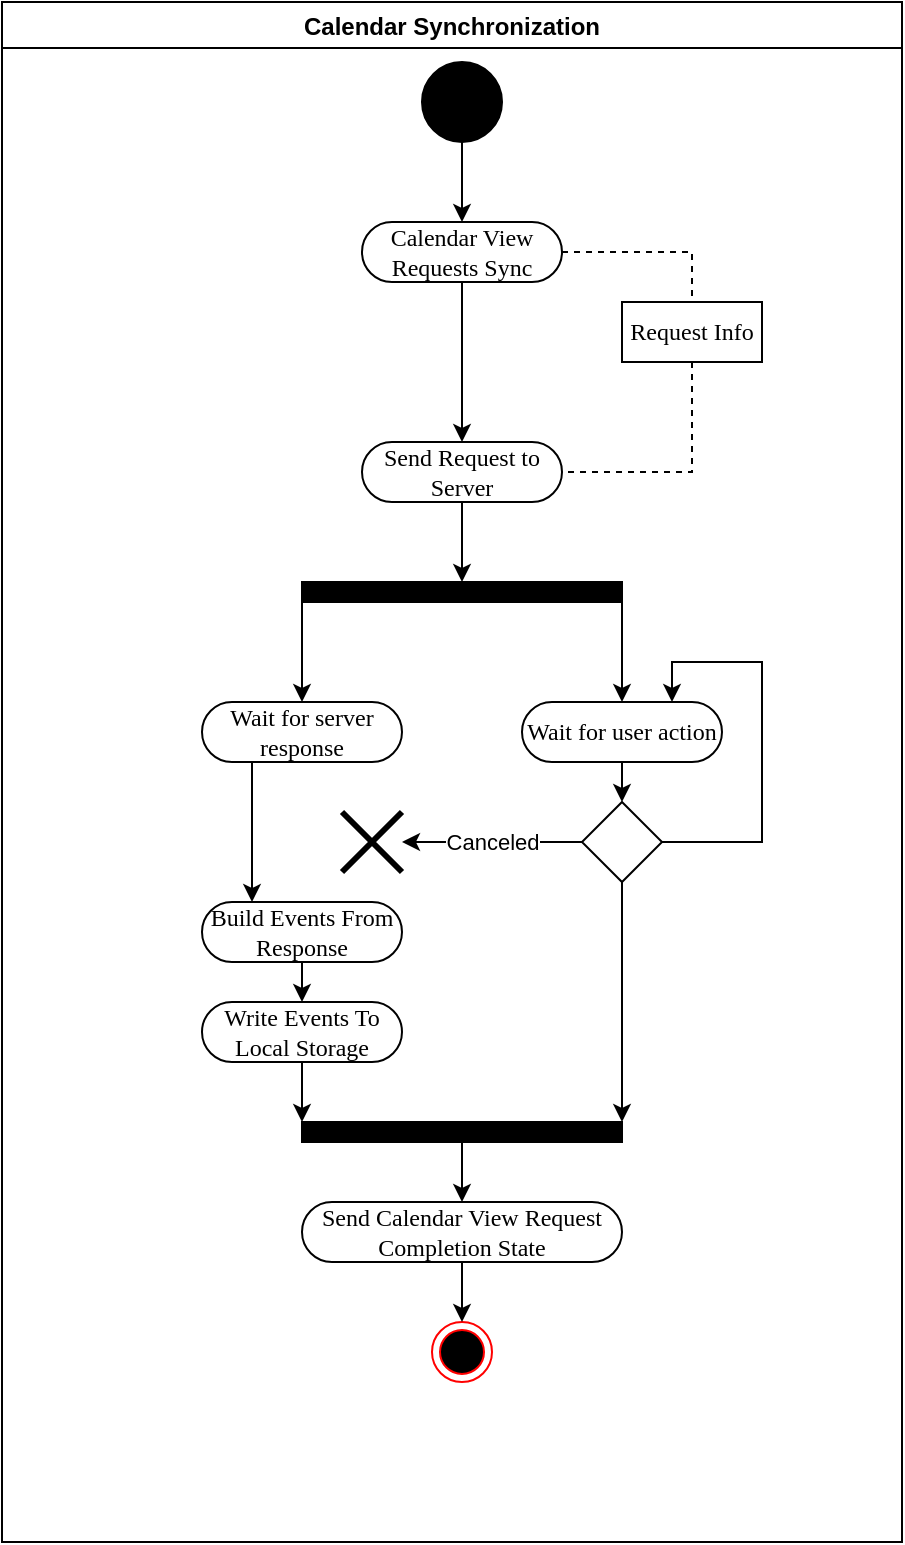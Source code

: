 <mxfile version="15.3.5" type="github">
  <diagram name="Page-1" id="0783ab3e-0a74-02c8-0abd-f7b4e66b4bec">
    <mxGraphModel dx="1220" dy="1112" grid="1" gridSize="10" guides="1" tooltips="1" connect="1" arrows="1" fold="1" page="1" pageScale="1" pageWidth="850" pageHeight="1100" background="none" math="0" shadow="0">
      <root>
        <mxCell id="0" />
        <mxCell id="1" parent="0" />
        <mxCell id="7F5JtFXLiwFMcXX8KLBU-23" value="Calendar Synchronization" style="swimlane;" parent="1" vertex="1">
          <mxGeometry x="100" y="350" width="450" height="770" as="geometry" />
        </mxCell>
        <mxCell id="7F5JtFXLiwFMcXX8KLBU-24" style="edgeStyle=orthogonalEdgeStyle;rounded=0;orthogonalLoop=1;jettySize=auto;html=1;exitX=0.5;exitY=1;exitDx=0;exitDy=0;entryX=0.5;entryY=0;entryDx=0;entryDy=0;endArrow=classic;endFill=1;" parent="7F5JtFXLiwFMcXX8KLBU-23" source="7F5JtFXLiwFMcXX8KLBU-14" target="7F5JtFXLiwFMcXX8KLBU-17" edge="1">
          <mxGeometry relative="1" as="geometry" />
        </mxCell>
        <mxCell id="7F5JtFXLiwFMcXX8KLBU-14" value="" style="ellipse;whiteSpace=wrap;html=1;rounded=0;shadow=0;comic=0;labelBackgroundColor=none;strokeWidth=1;fillColor=#000000;fontFamily=Verdana;fontSize=12;align=center;" parent="7F5JtFXLiwFMcXX8KLBU-23" vertex="1">
          <mxGeometry x="210" y="30" width="40" height="40" as="geometry" />
        </mxCell>
        <mxCell id="7F5JtFXLiwFMcXX8KLBU-17" value="Calendar View Requests Sync" style="rounded=1;whiteSpace=wrap;html=1;shadow=0;comic=0;labelBackgroundColor=none;strokeWidth=1;fontFamily=Verdana;fontSize=12;align=center;arcSize=50;" parent="7F5JtFXLiwFMcXX8KLBU-23" vertex="1">
          <mxGeometry x="180" y="110" width="100" height="30" as="geometry" />
        </mxCell>
        <mxCell id="7F5JtFXLiwFMcXX8KLBU-19" value="Send Request to Server" style="rounded=1;whiteSpace=wrap;html=1;shadow=0;comic=0;labelBackgroundColor=none;strokeWidth=1;fontFamily=Verdana;fontSize=12;align=center;arcSize=50;" parent="7F5JtFXLiwFMcXX8KLBU-23" vertex="1">
          <mxGeometry x="180" y="220" width="100" height="30" as="geometry" />
        </mxCell>
        <mxCell id="7F5JtFXLiwFMcXX8KLBU-15" style="edgeStyle=orthogonalEdgeStyle;rounded=0;orthogonalLoop=1;jettySize=auto;html=1;exitX=0.5;exitY=1;exitDx=0;exitDy=0;entryX=0.5;entryY=0;entryDx=0;entryDy=0;" parent="7F5JtFXLiwFMcXX8KLBU-23" source="7F5JtFXLiwFMcXX8KLBU-17" target="7F5JtFXLiwFMcXX8KLBU-19" edge="1">
          <mxGeometry relative="1" as="geometry" />
        </mxCell>
        <mxCell id="7F5JtFXLiwFMcXX8KLBU-20" style="edgeStyle=orthogonalEdgeStyle;rounded=0;orthogonalLoop=1;jettySize=auto;html=1;exitX=0.5;exitY=1;exitDx=0;exitDy=0;entryX=1;entryY=0.5;entryDx=0;entryDy=0;dashed=1;endArrow=none;endFill=0;" parent="7F5JtFXLiwFMcXX8KLBU-23" source="7F5JtFXLiwFMcXX8KLBU-21" target="7F5JtFXLiwFMcXX8KLBU-19" edge="1">
          <mxGeometry relative="1" as="geometry" />
        </mxCell>
        <mxCell id="7F5JtFXLiwFMcXX8KLBU-21" value="Request Info" style="rounded=0;whiteSpace=wrap;html=1;shadow=0;comic=0;labelBackgroundColor=none;strokeWidth=1;fontFamily=Verdana;fontSize=12;align=center;arcSize=50;" parent="7F5JtFXLiwFMcXX8KLBU-23" vertex="1">
          <mxGeometry x="310" y="150" width="70" height="30" as="geometry" />
        </mxCell>
        <mxCell id="7F5JtFXLiwFMcXX8KLBU-16" style="edgeStyle=orthogonalEdgeStyle;rounded=0;orthogonalLoop=1;jettySize=auto;html=1;exitX=1;exitY=0.5;exitDx=0;exitDy=0;entryX=0.5;entryY=0;entryDx=0;entryDy=0;dashed=1;endArrow=none;endFill=0;" parent="7F5JtFXLiwFMcXX8KLBU-23" source="7F5JtFXLiwFMcXX8KLBU-17" target="7F5JtFXLiwFMcXX8KLBU-21" edge="1">
          <mxGeometry relative="1" as="geometry" />
        </mxCell>
        <mxCell id="7F5JtFXLiwFMcXX8KLBU-26" style="edgeStyle=orthogonalEdgeStyle;rounded=0;orthogonalLoop=1;jettySize=auto;html=1;exitX=0;exitY=1;exitDx=0;exitDy=0;entryX=0.5;entryY=0;entryDx=0;entryDy=0;endArrow=classic;endFill=1;" parent="7F5JtFXLiwFMcXX8KLBU-23" source="7F5JtFXLiwFMcXX8KLBU-22" target="7F5JtFXLiwFMcXX8KLBU-25" edge="1">
          <mxGeometry relative="1" as="geometry" />
        </mxCell>
        <mxCell id="7F5JtFXLiwFMcXX8KLBU-29" style="edgeStyle=orthogonalEdgeStyle;rounded=0;orthogonalLoop=1;jettySize=auto;html=1;exitX=1;exitY=1;exitDx=0;exitDy=0;entryX=0.5;entryY=0;entryDx=0;entryDy=0;endArrow=classic;endFill=1;" parent="7F5JtFXLiwFMcXX8KLBU-23" source="7F5JtFXLiwFMcXX8KLBU-22" target="7F5JtFXLiwFMcXX8KLBU-27" edge="1">
          <mxGeometry relative="1" as="geometry" />
        </mxCell>
        <mxCell id="7F5JtFXLiwFMcXX8KLBU-22" value="" style="whiteSpace=wrap;html=1;rounded=0;shadow=0;comic=0;labelBackgroundColor=none;strokeWidth=1;fillColor=#000000;fontFamily=Verdana;fontSize=12;align=center;rotation=0;" parent="7F5JtFXLiwFMcXX8KLBU-23" vertex="1">
          <mxGeometry x="150" y="290" width="160" height="10" as="geometry" />
        </mxCell>
        <mxCell id="7F5JtFXLiwFMcXX8KLBU-18" style="edgeStyle=orthogonalEdgeStyle;rounded=0;orthogonalLoop=1;jettySize=auto;html=1;exitX=0.5;exitY=1;exitDx=0;exitDy=0;entryX=0.5;entryY=0;entryDx=0;entryDy=0;endArrow=classic;endFill=1;" parent="7F5JtFXLiwFMcXX8KLBU-23" source="7F5JtFXLiwFMcXX8KLBU-19" target="7F5JtFXLiwFMcXX8KLBU-22" edge="1">
          <mxGeometry relative="1" as="geometry" />
        </mxCell>
        <mxCell id="7F5JtFXLiwFMcXX8KLBU-46" style="edgeStyle=orthogonalEdgeStyle;rounded=0;orthogonalLoop=1;jettySize=auto;html=1;exitX=0.25;exitY=1;exitDx=0;exitDy=0;entryX=0.25;entryY=0;entryDx=0;entryDy=0;endArrow=classic;endFill=1;" parent="7F5JtFXLiwFMcXX8KLBU-23" source="7F5JtFXLiwFMcXX8KLBU-25" target="7F5JtFXLiwFMcXX8KLBU-37" edge="1">
          <mxGeometry relative="1" as="geometry" />
        </mxCell>
        <mxCell id="7F5JtFXLiwFMcXX8KLBU-25" value="Wait for server response" style="rounded=1;whiteSpace=wrap;html=1;shadow=0;comic=0;labelBackgroundColor=none;strokeWidth=1;fontFamily=Verdana;fontSize=12;align=center;arcSize=50;" parent="7F5JtFXLiwFMcXX8KLBU-23" vertex="1">
          <mxGeometry x="100" y="350" width="100" height="30" as="geometry" />
        </mxCell>
        <mxCell id="7F5JtFXLiwFMcXX8KLBU-31" style="edgeStyle=orthogonalEdgeStyle;rounded=0;orthogonalLoop=1;jettySize=auto;html=1;exitX=0.5;exitY=1;exitDx=0;exitDy=0;entryX=0.5;entryY=0;entryDx=0;entryDy=0;endArrow=classic;endFill=1;" parent="7F5JtFXLiwFMcXX8KLBU-23" source="7F5JtFXLiwFMcXX8KLBU-27" target="7F5JtFXLiwFMcXX8KLBU-30" edge="1">
          <mxGeometry relative="1" as="geometry" />
        </mxCell>
        <mxCell id="7F5JtFXLiwFMcXX8KLBU-27" value="Wait for user action" style="rounded=1;whiteSpace=wrap;html=1;shadow=0;comic=0;labelBackgroundColor=none;strokeWidth=1;fontFamily=Verdana;fontSize=12;align=center;arcSize=50;" parent="7F5JtFXLiwFMcXX8KLBU-23" vertex="1">
          <mxGeometry x="260" y="350" width="100" height="30" as="geometry" />
        </mxCell>
        <mxCell id="7F5JtFXLiwFMcXX8KLBU-33" style="edgeStyle=orthogonalEdgeStyle;rounded=0;orthogonalLoop=1;jettySize=auto;html=1;exitX=1;exitY=0.5;exitDx=0;exitDy=0;entryX=0.75;entryY=0;entryDx=0;entryDy=0;endArrow=classic;endFill=1;" parent="7F5JtFXLiwFMcXX8KLBU-23" source="7F5JtFXLiwFMcXX8KLBU-30" target="7F5JtFXLiwFMcXX8KLBU-27" edge="1">
          <mxGeometry relative="1" as="geometry">
            <Array as="points">
              <mxPoint x="380" y="420" />
              <mxPoint x="380" y="330" />
              <mxPoint x="335" y="330" />
            </Array>
          </mxGeometry>
        </mxCell>
        <mxCell id="7F5JtFXLiwFMcXX8KLBU-45" value="Canceled" style="edgeStyle=orthogonalEdgeStyle;rounded=0;orthogonalLoop=1;jettySize=auto;html=1;exitX=0;exitY=0.5;exitDx=0;exitDy=0;endArrow=classic;endFill=1;" parent="7F5JtFXLiwFMcXX8KLBU-23" source="7F5JtFXLiwFMcXX8KLBU-30" target="7F5JtFXLiwFMcXX8KLBU-39" edge="1">
          <mxGeometry relative="1" as="geometry" />
        </mxCell>
        <mxCell id="7F5JtFXLiwFMcXX8KLBU-49" style="edgeStyle=orthogonalEdgeStyle;rounded=0;orthogonalLoop=1;jettySize=auto;html=1;exitX=0.5;exitY=1;exitDx=0;exitDy=0;entryX=1;entryY=0;entryDx=0;entryDy=0;endArrow=classic;endFill=1;" parent="7F5JtFXLiwFMcXX8KLBU-23" source="7F5JtFXLiwFMcXX8KLBU-30" target="7F5JtFXLiwFMcXX8KLBU-36" edge="1">
          <mxGeometry relative="1" as="geometry" />
        </mxCell>
        <mxCell id="7F5JtFXLiwFMcXX8KLBU-30" value="" style="rhombus;whiteSpace=wrap;html=1;" parent="7F5JtFXLiwFMcXX8KLBU-23" vertex="1">
          <mxGeometry x="290" y="400" width="40" height="40" as="geometry" />
        </mxCell>
        <mxCell id="7F5JtFXLiwFMcXX8KLBU-51" style="edgeStyle=orthogonalEdgeStyle;rounded=0;orthogonalLoop=1;jettySize=auto;html=1;exitX=0.5;exitY=1;exitDx=0;exitDy=0;entryX=0.5;entryY=0;entryDx=0;entryDy=0;endArrow=classic;endFill=1;" parent="7F5JtFXLiwFMcXX8KLBU-23" source="7F5JtFXLiwFMcXX8KLBU-36" target="7F5JtFXLiwFMcXX8KLBU-50" edge="1">
          <mxGeometry relative="1" as="geometry" />
        </mxCell>
        <mxCell id="7F5JtFXLiwFMcXX8KLBU-36" value="" style="whiteSpace=wrap;html=1;rounded=0;shadow=0;comic=0;labelBackgroundColor=none;strokeWidth=1;fillColor=#000000;fontFamily=Verdana;fontSize=12;align=center;rotation=0;" parent="7F5JtFXLiwFMcXX8KLBU-23" vertex="1">
          <mxGeometry x="150" y="560" width="160" height="10" as="geometry" />
        </mxCell>
        <mxCell id="7F5JtFXLiwFMcXX8KLBU-47" style="edgeStyle=orthogonalEdgeStyle;rounded=0;orthogonalLoop=1;jettySize=auto;html=1;exitX=0.5;exitY=1;exitDx=0;exitDy=0;entryX=0.5;entryY=0;entryDx=0;entryDy=0;endArrow=classic;endFill=1;" parent="7F5JtFXLiwFMcXX8KLBU-23" source="7F5JtFXLiwFMcXX8KLBU-37" target="7F5JtFXLiwFMcXX8KLBU-38" edge="1">
          <mxGeometry relative="1" as="geometry" />
        </mxCell>
        <mxCell id="7F5JtFXLiwFMcXX8KLBU-37" value="Build Events From Response" style="rounded=1;whiteSpace=wrap;html=1;shadow=0;comic=0;labelBackgroundColor=none;strokeWidth=1;fontFamily=Verdana;fontSize=12;align=center;arcSize=50;" parent="7F5JtFXLiwFMcXX8KLBU-23" vertex="1">
          <mxGeometry x="100" y="450" width="100" height="30" as="geometry" />
        </mxCell>
        <mxCell id="7F5JtFXLiwFMcXX8KLBU-48" style="edgeStyle=orthogonalEdgeStyle;rounded=0;orthogonalLoop=1;jettySize=auto;html=1;exitX=0.5;exitY=1;exitDx=0;exitDy=0;entryX=0;entryY=0;entryDx=0;entryDy=0;endArrow=classic;endFill=1;" parent="7F5JtFXLiwFMcXX8KLBU-23" source="7F5JtFXLiwFMcXX8KLBU-38" target="7F5JtFXLiwFMcXX8KLBU-36" edge="1">
          <mxGeometry relative="1" as="geometry" />
        </mxCell>
        <mxCell id="7F5JtFXLiwFMcXX8KLBU-38" value="Write Events To Local Storage" style="rounded=1;whiteSpace=wrap;html=1;shadow=0;comic=0;labelBackgroundColor=none;strokeWidth=1;fontFamily=Verdana;fontSize=12;align=center;arcSize=50;" parent="7F5JtFXLiwFMcXX8KLBU-23" vertex="1">
          <mxGeometry x="100" y="500" width="100" height="30" as="geometry" />
        </mxCell>
        <mxCell id="7F5JtFXLiwFMcXX8KLBU-39" value="" style="shape=umlDestroy;whiteSpace=wrap;html=1;strokeWidth=3;" parent="7F5JtFXLiwFMcXX8KLBU-23" vertex="1">
          <mxGeometry x="170" y="405" width="30" height="30" as="geometry" />
        </mxCell>
        <mxCell id="7F5JtFXLiwFMcXX8KLBU-50" value="Send Calendar View Request Completion State" style="rounded=1;whiteSpace=wrap;html=1;shadow=0;comic=0;labelBackgroundColor=none;strokeWidth=1;fontFamily=Verdana;fontSize=12;align=center;arcSize=50;" parent="7F5JtFXLiwFMcXX8KLBU-23" vertex="1">
          <mxGeometry x="150" y="600" width="160" height="30" as="geometry" />
        </mxCell>
        <mxCell id="7F5JtFXLiwFMcXX8KLBU-56" value="" style="ellipse;html=1;shape=endState;fillColor=#000000;strokeColor=#ff0000;" parent="7F5JtFXLiwFMcXX8KLBU-23" vertex="1">
          <mxGeometry x="215" y="660" width="30" height="30" as="geometry" />
        </mxCell>
        <mxCell id="7F5JtFXLiwFMcXX8KLBU-52" style="edgeStyle=orthogonalEdgeStyle;rounded=0;orthogonalLoop=1;jettySize=auto;html=1;exitX=0.5;exitY=1;exitDx=0;exitDy=0;endArrow=classic;endFill=1;" parent="1" source="7F5JtFXLiwFMcXX8KLBU-50" edge="1">
          <mxGeometry relative="1" as="geometry">
            <mxPoint x="330" y="1010" as="targetPoint" />
          </mxGeometry>
        </mxCell>
      </root>
    </mxGraphModel>
  </diagram>
</mxfile>
